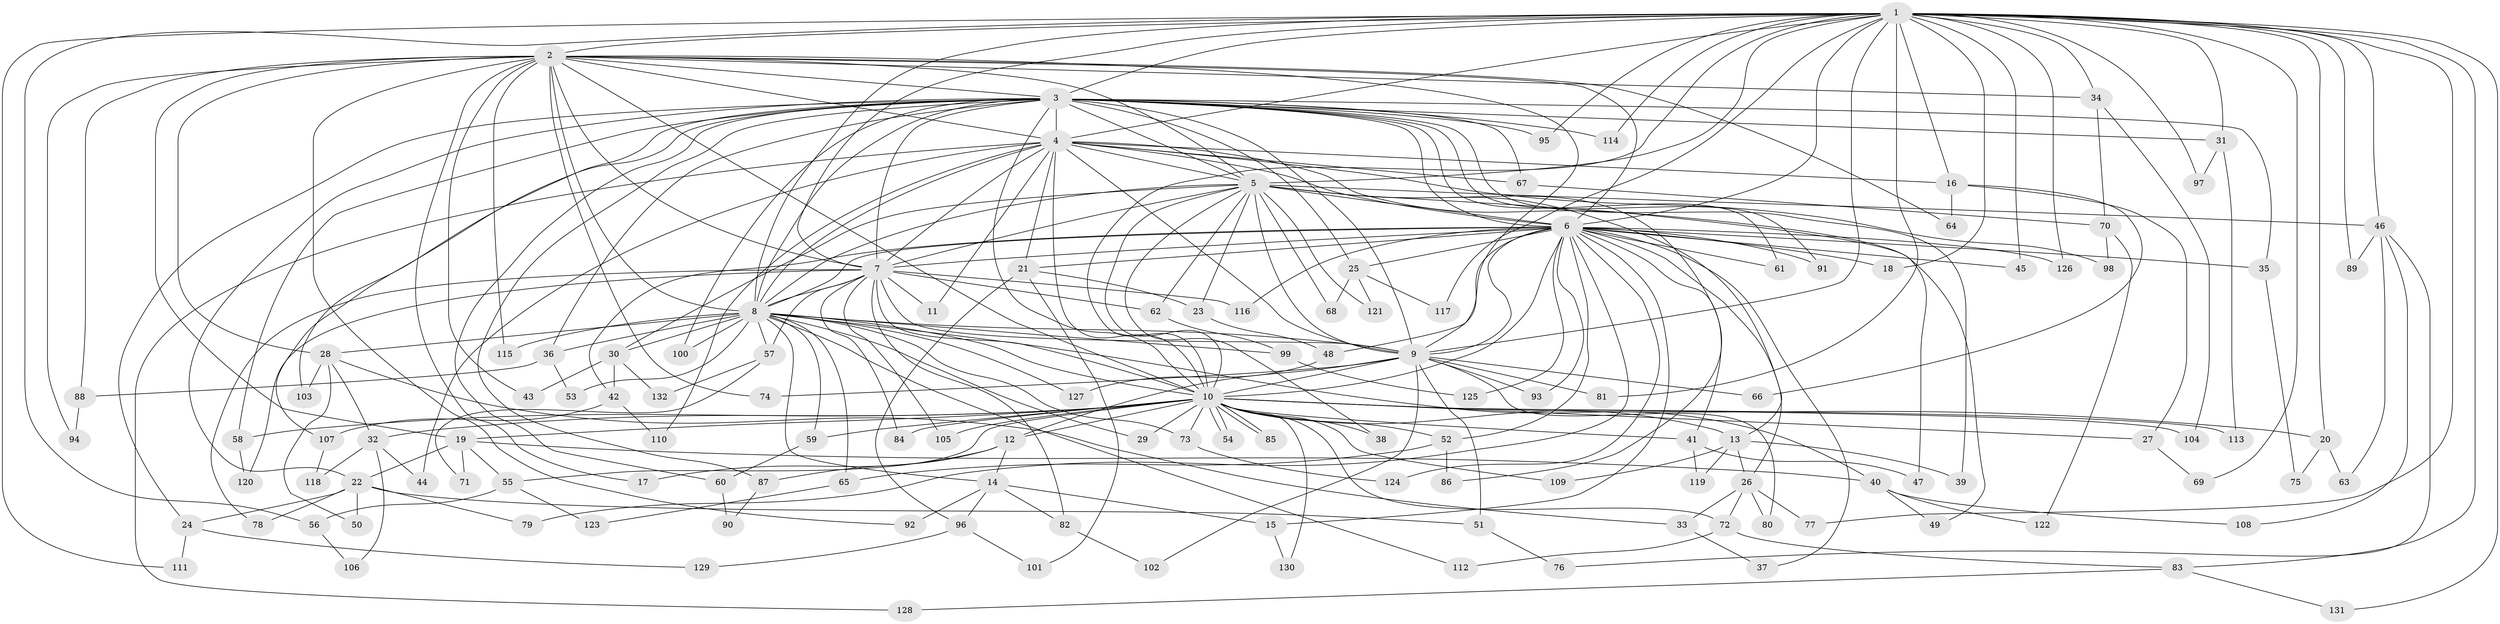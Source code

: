 // Generated by graph-tools (version 1.1) at 2025/34/03/09/25 02:34:59]
// undirected, 132 vertices, 289 edges
graph export_dot {
graph [start="1"]
  node [color=gray90,style=filled];
  1;
  2;
  3;
  4;
  5;
  6;
  7;
  8;
  9;
  10;
  11;
  12;
  13;
  14;
  15;
  16;
  17;
  18;
  19;
  20;
  21;
  22;
  23;
  24;
  25;
  26;
  27;
  28;
  29;
  30;
  31;
  32;
  33;
  34;
  35;
  36;
  37;
  38;
  39;
  40;
  41;
  42;
  43;
  44;
  45;
  46;
  47;
  48;
  49;
  50;
  51;
  52;
  53;
  54;
  55;
  56;
  57;
  58;
  59;
  60;
  61;
  62;
  63;
  64;
  65;
  66;
  67;
  68;
  69;
  70;
  71;
  72;
  73;
  74;
  75;
  76;
  77;
  78;
  79;
  80;
  81;
  82;
  83;
  84;
  85;
  86;
  87;
  88;
  89;
  90;
  91;
  92;
  93;
  94;
  95;
  96;
  97;
  98;
  99;
  100;
  101;
  102;
  103;
  104;
  105;
  106;
  107;
  108;
  109;
  110;
  111;
  112;
  113;
  114;
  115;
  116;
  117;
  118;
  119;
  120;
  121;
  122;
  123;
  124;
  125;
  126;
  127;
  128;
  129;
  130;
  131;
  132;
  1 -- 2;
  1 -- 3;
  1 -- 4;
  1 -- 5;
  1 -- 6;
  1 -- 7;
  1 -- 8;
  1 -- 9;
  1 -- 10;
  1 -- 16;
  1 -- 18;
  1 -- 20;
  1 -- 31;
  1 -- 34;
  1 -- 45;
  1 -- 46;
  1 -- 56;
  1 -- 69;
  1 -- 77;
  1 -- 81;
  1 -- 83;
  1 -- 89;
  1 -- 95;
  1 -- 97;
  1 -- 111;
  1 -- 114;
  1 -- 117;
  1 -- 126;
  1 -- 131;
  2 -- 3;
  2 -- 4;
  2 -- 5;
  2 -- 6;
  2 -- 7;
  2 -- 8;
  2 -- 9;
  2 -- 10;
  2 -- 17;
  2 -- 19;
  2 -- 28;
  2 -- 34;
  2 -- 43;
  2 -- 64;
  2 -- 74;
  2 -- 88;
  2 -- 92;
  2 -- 94;
  2 -- 115;
  3 -- 4;
  3 -- 5;
  3 -- 6;
  3 -- 7;
  3 -- 8;
  3 -- 9;
  3 -- 10;
  3 -- 22;
  3 -- 24;
  3 -- 25;
  3 -- 31;
  3 -- 35;
  3 -- 36;
  3 -- 39;
  3 -- 58;
  3 -- 60;
  3 -- 61;
  3 -- 67;
  3 -- 87;
  3 -- 91;
  3 -- 95;
  3 -- 100;
  3 -- 103;
  3 -- 107;
  3 -- 114;
  4 -- 5;
  4 -- 6;
  4 -- 7;
  4 -- 8;
  4 -- 9;
  4 -- 10;
  4 -- 11;
  4 -- 16;
  4 -- 21;
  4 -- 44;
  4 -- 47;
  4 -- 67;
  4 -- 98;
  4 -- 110;
  4 -- 128;
  5 -- 6;
  5 -- 7;
  5 -- 8;
  5 -- 9;
  5 -- 10;
  5 -- 13;
  5 -- 23;
  5 -- 30;
  5 -- 38;
  5 -- 46;
  5 -- 49;
  5 -- 62;
  5 -- 68;
  5 -- 86;
  5 -- 121;
  6 -- 7;
  6 -- 8;
  6 -- 9;
  6 -- 10;
  6 -- 15;
  6 -- 18;
  6 -- 21;
  6 -- 25;
  6 -- 26;
  6 -- 35;
  6 -- 37;
  6 -- 41;
  6 -- 42;
  6 -- 45;
  6 -- 48;
  6 -- 52;
  6 -- 61;
  6 -- 79;
  6 -- 91;
  6 -- 93;
  6 -- 116;
  6 -- 124;
  6 -- 125;
  6 -- 126;
  7 -- 8;
  7 -- 9;
  7 -- 10;
  7 -- 11;
  7 -- 57;
  7 -- 62;
  7 -- 78;
  7 -- 82;
  7 -- 84;
  7 -- 105;
  7 -- 116;
  7 -- 120;
  8 -- 9;
  8 -- 10;
  8 -- 14;
  8 -- 28;
  8 -- 29;
  8 -- 30;
  8 -- 36;
  8 -- 40;
  8 -- 53;
  8 -- 57;
  8 -- 59;
  8 -- 65;
  8 -- 73;
  8 -- 99;
  8 -- 100;
  8 -- 112;
  8 -- 115;
  8 -- 127;
  9 -- 10;
  9 -- 12;
  9 -- 51;
  9 -- 66;
  9 -- 74;
  9 -- 80;
  9 -- 81;
  9 -- 93;
  9 -- 102;
  10 -- 12;
  10 -- 13;
  10 -- 19;
  10 -- 20;
  10 -- 27;
  10 -- 29;
  10 -- 32;
  10 -- 38;
  10 -- 41;
  10 -- 52;
  10 -- 54;
  10 -- 54;
  10 -- 55;
  10 -- 58;
  10 -- 59;
  10 -- 72;
  10 -- 73;
  10 -- 84;
  10 -- 85;
  10 -- 85;
  10 -- 104;
  10 -- 105;
  10 -- 109;
  10 -- 113;
  10 -- 130;
  12 -- 14;
  12 -- 17;
  12 -- 87;
  13 -- 26;
  13 -- 39;
  13 -- 109;
  13 -- 119;
  14 -- 15;
  14 -- 82;
  14 -- 92;
  14 -- 96;
  15 -- 130;
  16 -- 27;
  16 -- 64;
  16 -- 66;
  19 -- 22;
  19 -- 40;
  19 -- 55;
  19 -- 71;
  20 -- 63;
  20 -- 75;
  21 -- 23;
  21 -- 96;
  21 -- 101;
  22 -- 24;
  22 -- 50;
  22 -- 51;
  22 -- 78;
  22 -- 79;
  23 -- 48;
  24 -- 111;
  24 -- 129;
  25 -- 68;
  25 -- 117;
  25 -- 121;
  26 -- 33;
  26 -- 72;
  26 -- 77;
  26 -- 80;
  27 -- 69;
  28 -- 32;
  28 -- 33;
  28 -- 50;
  28 -- 103;
  30 -- 42;
  30 -- 43;
  30 -- 132;
  31 -- 97;
  31 -- 113;
  32 -- 44;
  32 -- 106;
  32 -- 118;
  33 -- 37;
  34 -- 70;
  34 -- 104;
  35 -- 75;
  36 -- 53;
  36 -- 88;
  40 -- 49;
  40 -- 108;
  40 -- 122;
  41 -- 47;
  41 -- 119;
  42 -- 107;
  42 -- 110;
  46 -- 63;
  46 -- 76;
  46 -- 89;
  46 -- 108;
  48 -- 127;
  51 -- 76;
  52 -- 65;
  52 -- 86;
  55 -- 56;
  55 -- 123;
  56 -- 106;
  57 -- 71;
  57 -- 132;
  58 -- 120;
  59 -- 60;
  60 -- 90;
  62 -- 99;
  65 -- 123;
  67 -- 70;
  70 -- 98;
  70 -- 122;
  72 -- 83;
  72 -- 112;
  73 -- 124;
  82 -- 102;
  83 -- 128;
  83 -- 131;
  87 -- 90;
  88 -- 94;
  96 -- 101;
  96 -- 129;
  99 -- 125;
  107 -- 118;
}
